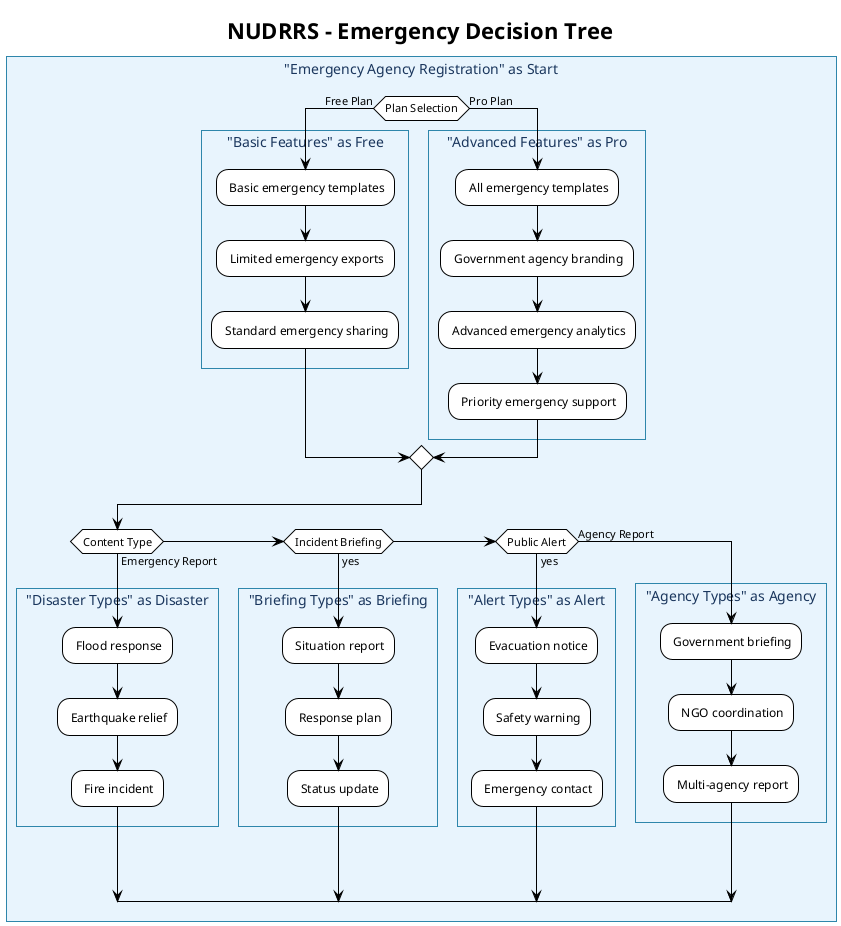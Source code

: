 @startuml NUDRRS_Decision_Tree
!theme plain
skinparam backgroundColor #FFFFFF
skinparam rectangle {
  BackgroundColor #E8F4FD
  BorderColor #2E86AB
  FontColor #1A365D
}
skinparam diamond {
  BackgroundColor #FFE6E6
  BorderColor #E53E3E
  FontColor #742A2A
}

title NUDRRS - Emergency Decision Tree

rectangle "Emergency Agency Registration" as Start {
  
  if (Plan Selection) then (Free Plan)
    rectangle "Basic Features" as Free {
      - Basic emergency templates
      - Limited emergency exports
      - Standard emergency sharing
    }
  else (Pro Plan)
    rectangle "Advanced Features" as Pro {
      - All emergency templates
      - Government agency branding
      - Advanced emergency analytics
      - Priority emergency support
    }
  endif
  
  if (Content Type) then (Emergency Report)
    rectangle "Disaster Types" as Disaster {
      - Flood response
      - Earthquake relief
      - Fire incident
    }
  elseif (Incident Briefing) then (yes)
    rectangle "Briefing Types" as Briefing {
      - Situation report
      - Response plan
      - Status update
    }
  elseif (Public Alert) then (yes)
    rectangle "Alert Types" as Alert {
      - Evacuation notice
      - Safety warning
      - Emergency contact
    }
  else (Agency Report)
    rectangle "Agency Types" as Agency {
      - Government briefing
      - NGO coordination
      - Multi-agency report
    }
  endif
}

@enduml
